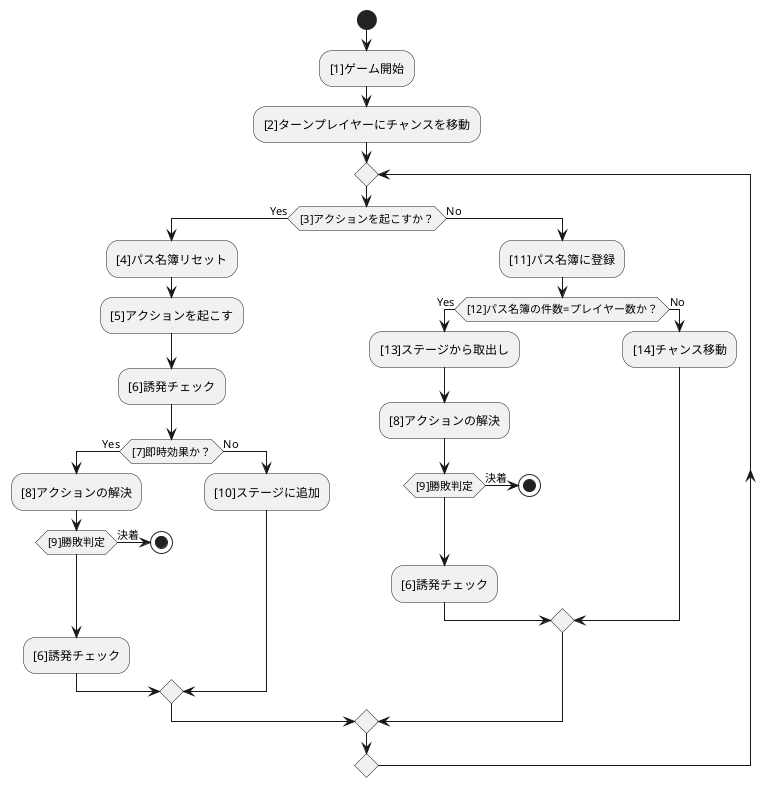 @startuml
start
:[1]ゲーム開始;
:[2]ターンプレイヤーにチャンスを移動;
repeat
if ([3]アクションを起こすか？) then (Yes)
    :[4]パス名簿リセット;
    :[5]アクションを起こす;
    :[6]誘発チェック;
    if ([7]即時効果か？) then (Yes)
        :[8]アクションの解決;
        if ([9]勝敗判定) then (決着)
            stop
        endif
        :[6]誘発チェック;
    else (No)
        :[10]ステージに追加;
    endif
else (No)
    :[11]パス名簿に登録;
    if ([12]パス名簿の件数=プレイヤー数か？) then (Yes)
        :[13]ステージから取出し;
        :[8]アクションの解決;
        if ([9]勝敗判定) then (決着)
            stop
        endif
        :[6]誘発チェック;
    else (No)
        :[14]チャンス移動;
    endif
endif
repeat while()
@enduml